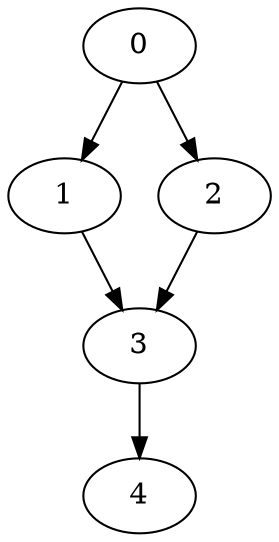 digraph dag {
	0	 [kernel=lu];
	1	 [kernel=fwd];
	0 -> 1	 [x=0,
		y=0];
	2	 [kernel=bdiv];
	0 -> 2	 [x=0,
		y=0];
	3	 [kernel=bmod];
	1 -> 3	 [x=0,
		y=1];
	2 -> 3	 [x=1,
		y=0];
	4	 [kernel=lu];
	3 -> 4	 [x=1,
		y=1];
}

